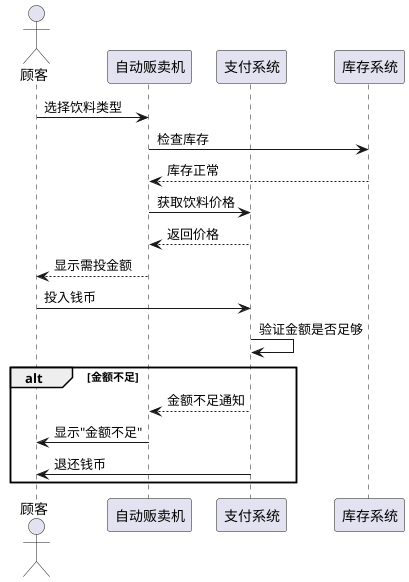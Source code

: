 @startuml
actor 顾客
participant "自动贩卖机" as 自动贩卖机
participant "支付系统" as 支付系统
participant "库存系统" as 库存系统

顾客 -> 自动贩卖机: 选择饮料类型
自动贩卖机 -> 库存系统: 检查库存
库存系统 --> 自动贩卖机: 库存正常
自动贩卖机 -> 支付系统: 获取饮料价格
支付系统 --> 自动贩卖机: 返回价格
自动贩卖机 --> 顾客: 显示需投金额
顾客 -> 支付系统: 投入钱币
支付系统 -> 支付系统: 验证金额是否足够
alt 金额不足
支付系统 --> 自动贩卖机: 金额不足通知
自动贩卖机 -> 顾客: 显示"金额不足"
支付系统 -> 顾客: 退还钱币
end
@enduml